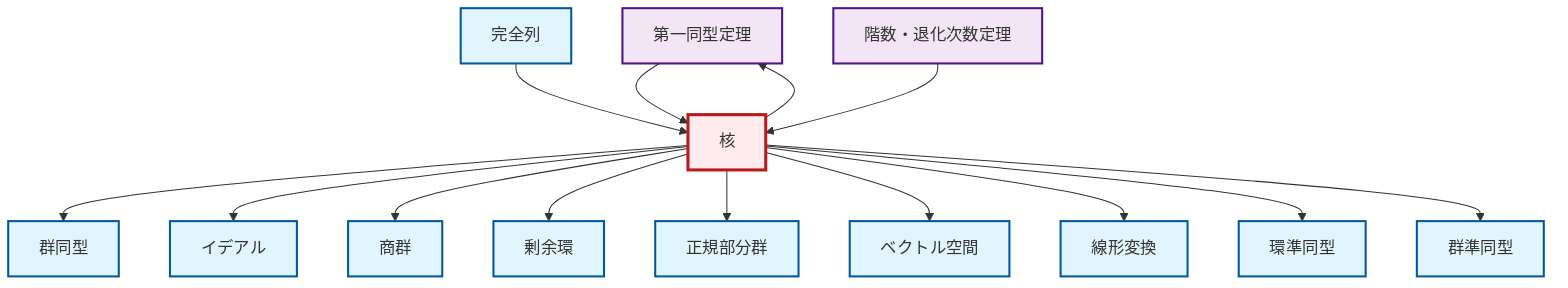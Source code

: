 graph TD
    classDef definition fill:#e1f5fe,stroke:#01579b,stroke-width:2px
    classDef theorem fill:#f3e5f5,stroke:#4a148c,stroke-width:2px
    classDef axiom fill:#fff3e0,stroke:#e65100,stroke-width:2px
    classDef example fill:#e8f5e9,stroke:#1b5e20,stroke-width:2px
    classDef current fill:#ffebee,stroke:#b71c1c,stroke-width:3px
    thm-first-isomorphism["第一同型定理"]:::theorem
    def-linear-transformation["線形変換"]:::definition
    thm-rank-nullity["階数・退化次数定理"]:::theorem
    def-exact-sequence["完全列"]:::definition
    def-isomorphism["群同型"]:::definition
    def-ring-homomorphism["環準同型"]:::definition
    def-homomorphism["群準同型"]:::definition
    def-quotient-group["商群"]:::definition
    def-quotient-ring["剰余環"]:::definition
    def-kernel["核"]:::definition
    def-normal-subgroup["正規部分群"]:::definition
    def-ideal["イデアル"]:::definition
    def-vector-space["ベクトル空間"]:::definition
    def-exact-sequence --> def-kernel
    def-kernel --> def-isomorphism
    def-kernel --> def-ideal
    def-kernel --> def-quotient-group
    def-kernel --> def-quotient-ring
    thm-first-isomorphism --> def-kernel
    def-kernel --> def-normal-subgroup
    def-kernel --> def-vector-space
    def-kernel --> def-linear-transformation
    def-kernel --> def-ring-homomorphism
    thm-rank-nullity --> def-kernel
    def-kernel --> def-homomorphism
    def-kernel --> thm-first-isomorphism
    class def-kernel current